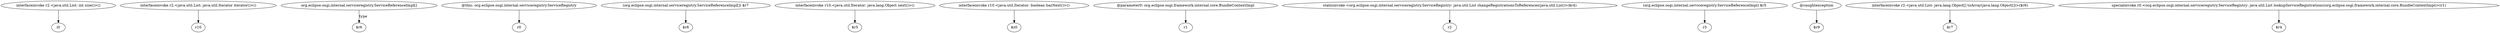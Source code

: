 digraph g {
0[label="interfaceinvoke r2.<java.util.List: int size()>()"]
1[label="i0"]
0->1[label=""]
2[label="interfaceinvoke r2.<java.util.List: java.util.Iterator iterator()>()"]
3[label="r10"]
2->3[label=""]
4[label="org.eclipse.osgi.internal.serviceregistry.ServiceReferenceImpl[]"]
5[label="$r6"]
4->5[label="type"]
6[label="@this: org.eclipse.osgi.internal.serviceregistry.ServiceRegistry"]
7[label="r0"]
6->7[label=""]
8[label="(org.eclipse.osgi.internal.serviceregistry.ServiceReferenceImpl[]) $r7"]
9[label="$r8"]
8->9[label=""]
10[label="interfaceinvoke r10.<java.util.Iterator: java.lang.Object next()>()"]
11[label="$r5"]
10->11[label=""]
12[label="interfaceinvoke r10.<java.util.Iterator: boolean hasNext()>()"]
13[label="$z0"]
12->13[label=""]
14[label="@parameter0: org.eclipse.osgi.framework.internal.core.BundleContextImpl"]
15[label="r1"]
14->15[label=""]
16[label="staticinvoke <org.eclipse.osgi.internal.serviceregistry.ServiceRegistry: java.util.List changeRegistrationsToReferences(java.util.List)>($r4)"]
17[label="r2"]
16->17[label=""]
18[label="(org.eclipse.osgi.internal.serviceregistry.ServiceReferenceImpl) $r5"]
19[label="r3"]
18->19[label=""]
20[label="@caughtexception"]
21[label="$r9"]
20->21[label=""]
22[label="interfaceinvoke r2.<java.util.List: java.lang.Object[] toArray(java.lang.Object[])>($r6)"]
23[label="$r7"]
22->23[label=""]
24[label="specialinvoke r0.<org.eclipse.osgi.internal.serviceregistry.ServiceRegistry: java.util.List lookupServiceRegistrations(org.eclipse.osgi.framework.internal.core.BundleContextImpl)>(r1)"]
25[label="$r4"]
24->25[label=""]
}